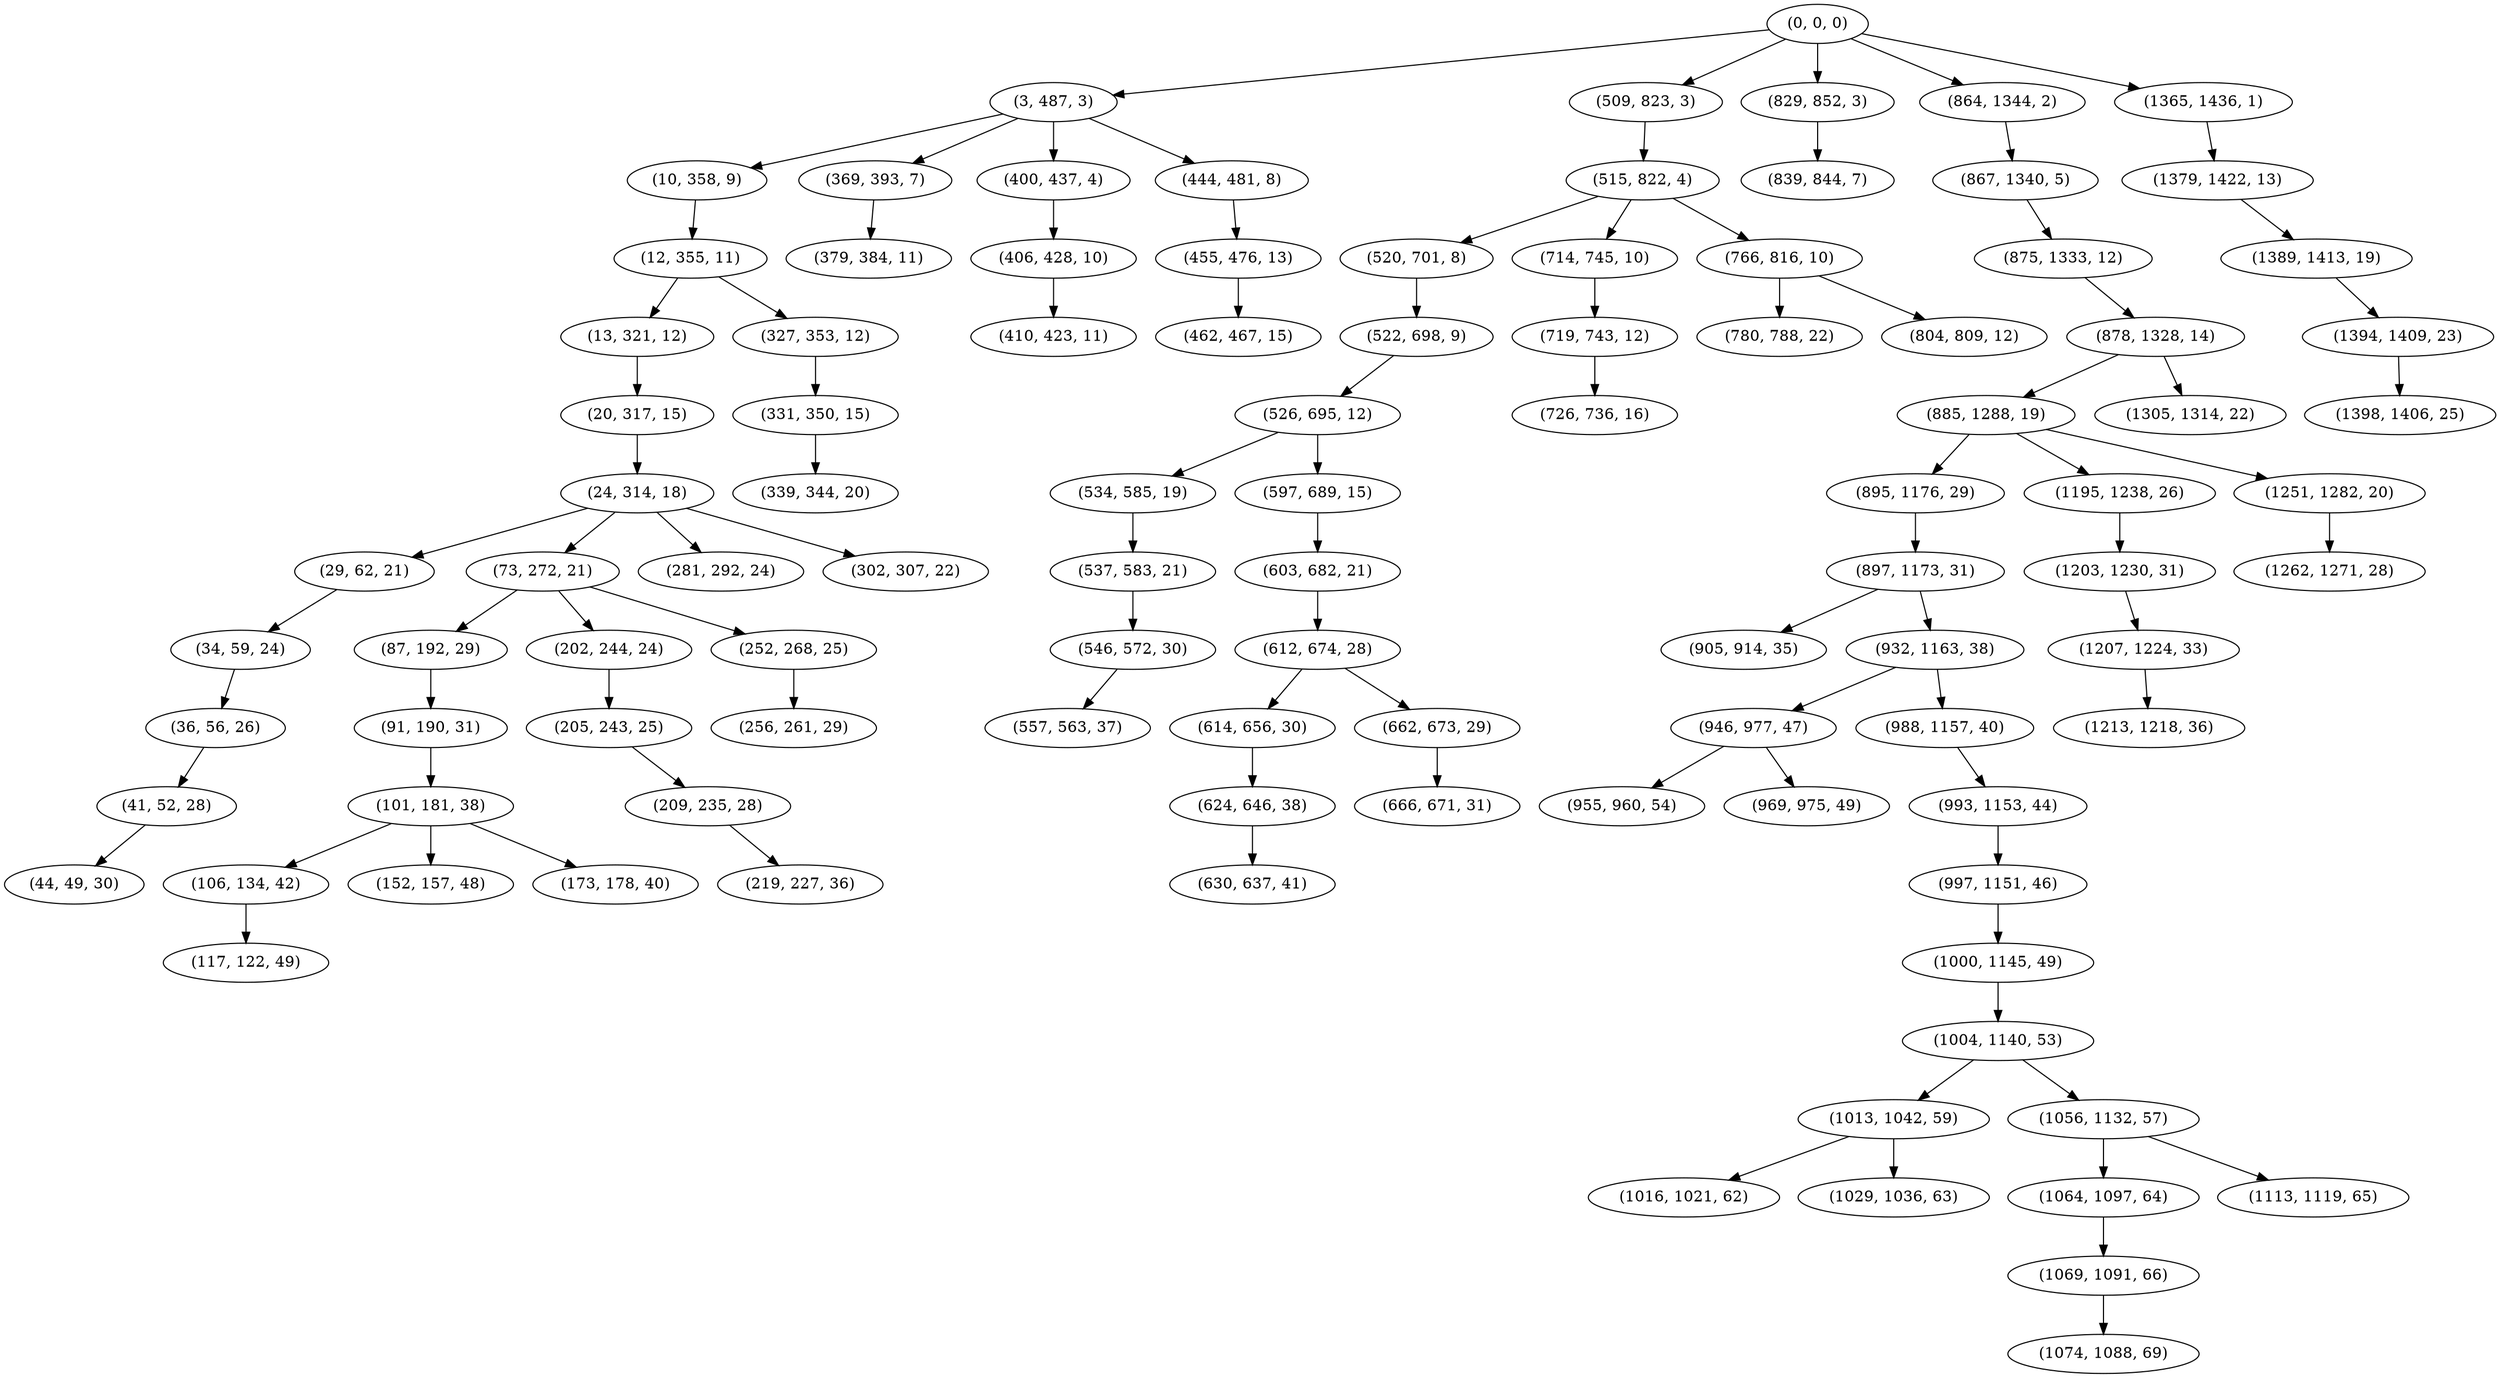 digraph tree {
    "(0, 0, 0)";
    "(3, 487, 3)";
    "(10, 358, 9)";
    "(12, 355, 11)";
    "(13, 321, 12)";
    "(20, 317, 15)";
    "(24, 314, 18)";
    "(29, 62, 21)";
    "(34, 59, 24)";
    "(36, 56, 26)";
    "(41, 52, 28)";
    "(44, 49, 30)";
    "(73, 272, 21)";
    "(87, 192, 29)";
    "(91, 190, 31)";
    "(101, 181, 38)";
    "(106, 134, 42)";
    "(117, 122, 49)";
    "(152, 157, 48)";
    "(173, 178, 40)";
    "(202, 244, 24)";
    "(205, 243, 25)";
    "(209, 235, 28)";
    "(219, 227, 36)";
    "(252, 268, 25)";
    "(256, 261, 29)";
    "(281, 292, 24)";
    "(302, 307, 22)";
    "(327, 353, 12)";
    "(331, 350, 15)";
    "(339, 344, 20)";
    "(369, 393, 7)";
    "(379, 384, 11)";
    "(400, 437, 4)";
    "(406, 428, 10)";
    "(410, 423, 11)";
    "(444, 481, 8)";
    "(455, 476, 13)";
    "(462, 467, 15)";
    "(509, 823, 3)";
    "(515, 822, 4)";
    "(520, 701, 8)";
    "(522, 698, 9)";
    "(526, 695, 12)";
    "(534, 585, 19)";
    "(537, 583, 21)";
    "(546, 572, 30)";
    "(557, 563, 37)";
    "(597, 689, 15)";
    "(603, 682, 21)";
    "(612, 674, 28)";
    "(614, 656, 30)";
    "(624, 646, 38)";
    "(630, 637, 41)";
    "(662, 673, 29)";
    "(666, 671, 31)";
    "(714, 745, 10)";
    "(719, 743, 12)";
    "(726, 736, 16)";
    "(766, 816, 10)";
    "(780, 788, 22)";
    "(804, 809, 12)";
    "(829, 852, 3)";
    "(839, 844, 7)";
    "(864, 1344, 2)";
    "(867, 1340, 5)";
    "(875, 1333, 12)";
    "(878, 1328, 14)";
    "(885, 1288, 19)";
    "(895, 1176, 29)";
    "(897, 1173, 31)";
    "(905, 914, 35)";
    "(932, 1163, 38)";
    "(946, 977, 47)";
    "(955, 960, 54)";
    "(969, 975, 49)";
    "(988, 1157, 40)";
    "(993, 1153, 44)";
    "(997, 1151, 46)";
    "(1000, 1145, 49)";
    "(1004, 1140, 53)";
    "(1013, 1042, 59)";
    "(1016, 1021, 62)";
    "(1029, 1036, 63)";
    "(1056, 1132, 57)";
    "(1064, 1097, 64)";
    "(1069, 1091, 66)";
    "(1074, 1088, 69)";
    "(1113, 1119, 65)";
    "(1195, 1238, 26)";
    "(1203, 1230, 31)";
    "(1207, 1224, 33)";
    "(1213, 1218, 36)";
    "(1251, 1282, 20)";
    "(1262, 1271, 28)";
    "(1305, 1314, 22)";
    "(1365, 1436, 1)";
    "(1379, 1422, 13)";
    "(1389, 1413, 19)";
    "(1394, 1409, 23)";
    "(1398, 1406, 25)";
    "(0, 0, 0)" -> "(3, 487, 3)";
    "(0, 0, 0)" -> "(509, 823, 3)";
    "(0, 0, 0)" -> "(829, 852, 3)";
    "(0, 0, 0)" -> "(864, 1344, 2)";
    "(0, 0, 0)" -> "(1365, 1436, 1)";
    "(3, 487, 3)" -> "(10, 358, 9)";
    "(3, 487, 3)" -> "(369, 393, 7)";
    "(3, 487, 3)" -> "(400, 437, 4)";
    "(3, 487, 3)" -> "(444, 481, 8)";
    "(10, 358, 9)" -> "(12, 355, 11)";
    "(12, 355, 11)" -> "(13, 321, 12)";
    "(12, 355, 11)" -> "(327, 353, 12)";
    "(13, 321, 12)" -> "(20, 317, 15)";
    "(20, 317, 15)" -> "(24, 314, 18)";
    "(24, 314, 18)" -> "(29, 62, 21)";
    "(24, 314, 18)" -> "(73, 272, 21)";
    "(24, 314, 18)" -> "(281, 292, 24)";
    "(24, 314, 18)" -> "(302, 307, 22)";
    "(29, 62, 21)" -> "(34, 59, 24)";
    "(34, 59, 24)" -> "(36, 56, 26)";
    "(36, 56, 26)" -> "(41, 52, 28)";
    "(41, 52, 28)" -> "(44, 49, 30)";
    "(73, 272, 21)" -> "(87, 192, 29)";
    "(73, 272, 21)" -> "(202, 244, 24)";
    "(73, 272, 21)" -> "(252, 268, 25)";
    "(87, 192, 29)" -> "(91, 190, 31)";
    "(91, 190, 31)" -> "(101, 181, 38)";
    "(101, 181, 38)" -> "(106, 134, 42)";
    "(101, 181, 38)" -> "(152, 157, 48)";
    "(101, 181, 38)" -> "(173, 178, 40)";
    "(106, 134, 42)" -> "(117, 122, 49)";
    "(202, 244, 24)" -> "(205, 243, 25)";
    "(205, 243, 25)" -> "(209, 235, 28)";
    "(209, 235, 28)" -> "(219, 227, 36)";
    "(252, 268, 25)" -> "(256, 261, 29)";
    "(327, 353, 12)" -> "(331, 350, 15)";
    "(331, 350, 15)" -> "(339, 344, 20)";
    "(369, 393, 7)" -> "(379, 384, 11)";
    "(400, 437, 4)" -> "(406, 428, 10)";
    "(406, 428, 10)" -> "(410, 423, 11)";
    "(444, 481, 8)" -> "(455, 476, 13)";
    "(455, 476, 13)" -> "(462, 467, 15)";
    "(509, 823, 3)" -> "(515, 822, 4)";
    "(515, 822, 4)" -> "(520, 701, 8)";
    "(515, 822, 4)" -> "(714, 745, 10)";
    "(515, 822, 4)" -> "(766, 816, 10)";
    "(520, 701, 8)" -> "(522, 698, 9)";
    "(522, 698, 9)" -> "(526, 695, 12)";
    "(526, 695, 12)" -> "(534, 585, 19)";
    "(526, 695, 12)" -> "(597, 689, 15)";
    "(534, 585, 19)" -> "(537, 583, 21)";
    "(537, 583, 21)" -> "(546, 572, 30)";
    "(546, 572, 30)" -> "(557, 563, 37)";
    "(597, 689, 15)" -> "(603, 682, 21)";
    "(603, 682, 21)" -> "(612, 674, 28)";
    "(612, 674, 28)" -> "(614, 656, 30)";
    "(612, 674, 28)" -> "(662, 673, 29)";
    "(614, 656, 30)" -> "(624, 646, 38)";
    "(624, 646, 38)" -> "(630, 637, 41)";
    "(662, 673, 29)" -> "(666, 671, 31)";
    "(714, 745, 10)" -> "(719, 743, 12)";
    "(719, 743, 12)" -> "(726, 736, 16)";
    "(766, 816, 10)" -> "(780, 788, 22)";
    "(766, 816, 10)" -> "(804, 809, 12)";
    "(829, 852, 3)" -> "(839, 844, 7)";
    "(864, 1344, 2)" -> "(867, 1340, 5)";
    "(867, 1340, 5)" -> "(875, 1333, 12)";
    "(875, 1333, 12)" -> "(878, 1328, 14)";
    "(878, 1328, 14)" -> "(885, 1288, 19)";
    "(878, 1328, 14)" -> "(1305, 1314, 22)";
    "(885, 1288, 19)" -> "(895, 1176, 29)";
    "(885, 1288, 19)" -> "(1195, 1238, 26)";
    "(885, 1288, 19)" -> "(1251, 1282, 20)";
    "(895, 1176, 29)" -> "(897, 1173, 31)";
    "(897, 1173, 31)" -> "(905, 914, 35)";
    "(897, 1173, 31)" -> "(932, 1163, 38)";
    "(932, 1163, 38)" -> "(946, 977, 47)";
    "(932, 1163, 38)" -> "(988, 1157, 40)";
    "(946, 977, 47)" -> "(955, 960, 54)";
    "(946, 977, 47)" -> "(969, 975, 49)";
    "(988, 1157, 40)" -> "(993, 1153, 44)";
    "(993, 1153, 44)" -> "(997, 1151, 46)";
    "(997, 1151, 46)" -> "(1000, 1145, 49)";
    "(1000, 1145, 49)" -> "(1004, 1140, 53)";
    "(1004, 1140, 53)" -> "(1013, 1042, 59)";
    "(1004, 1140, 53)" -> "(1056, 1132, 57)";
    "(1013, 1042, 59)" -> "(1016, 1021, 62)";
    "(1013, 1042, 59)" -> "(1029, 1036, 63)";
    "(1056, 1132, 57)" -> "(1064, 1097, 64)";
    "(1056, 1132, 57)" -> "(1113, 1119, 65)";
    "(1064, 1097, 64)" -> "(1069, 1091, 66)";
    "(1069, 1091, 66)" -> "(1074, 1088, 69)";
    "(1195, 1238, 26)" -> "(1203, 1230, 31)";
    "(1203, 1230, 31)" -> "(1207, 1224, 33)";
    "(1207, 1224, 33)" -> "(1213, 1218, 36)";
    "(1251, 1282, 20)" -> "(1262, 1271, 28)";
    "(1365, 1436, 1)" -> "(1379, 1422, 13)";
    "(1379, 1422, 13)" -> "(1389, 1413, 19)";
    "(1389, 1413, 19)" -> "(1394, 1409, 23)";
    "(1394, 1409, 23)" -> "(1398, 1406, 25)";
}
